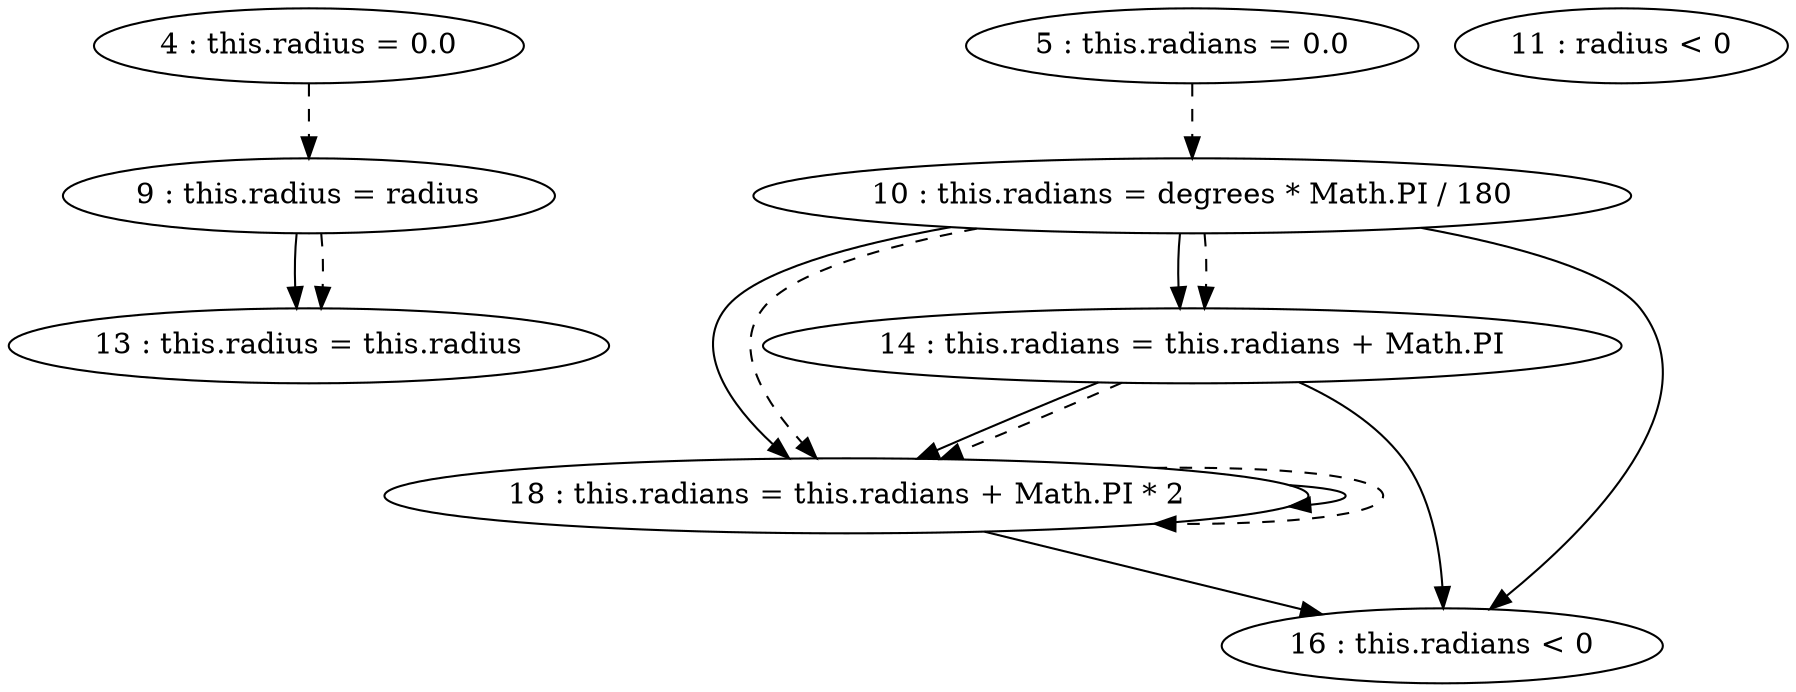 digraph G {
"4 : this.radius = 0.0"
"4 : this.radius = 0.0" -> "9 : this.radius = radius" [style=dashed]
"5 : this.radians = 0.0"
"5 : this.radians = 0.0" -> "10 : this.radians = degrees * Math.PI / 180" [style=dashed]
"9 : this.radius = radius"
"9 : this.radius = radius" -> "13 : this.radius = this.radius"
"9 : this.radius = radius" -> "13 : this.radius = this.radius" [style=dashed]
"10 : this.radians = degrees * Math.PI / 180"
"10 : this.radians = degrees * Math.PI / 180" -> "18 : this.radians = this.radians + Math.PI * 2"
"10 : this.radians = degrees * Math.PI / 180" -> "14 : this.radians = this.radians + Math.PI"
"10 : this.radians = degrees * Math.PI / 180" -> "16 : this.radians < 0"
"10 : this.radians = degrees * Math.PI / 180" -> "18 : this.radians = this.radians + Math.PI * 2" [style=dashed]
"10 : this.radians = degrees * Math.PI / 180" -> "14 : this.radians = this.radians + Math.PI" [style=dashed]
"11 : radius < 0"
"13 : this.radius = this.radius"
"14 : this.radians = this.radians + Math.PI"
"14 : this.radians = this.radians + Math.PI" -> "18 : this.radians = this.radians + Math.PI * 2"
"14 : this.radians = this.radians + Math.PI" -> "16 : this.radians < 0"
"14 : this.radians = this.radians + Math.PI" -> "18 : this.radians = this.radians + Math.PI * 2" [style=dashed]
"16 : this.radians < 0"
"18 : this.radians = this.radians + Math.PI * 2"
"18 : this.radians = this.radians + Math.PI * 2" -> "18 : this.radians = this.radians + Math.PI * 2"
"18 : this.radians = this.radians + Math.PI * 2" -> "16 : this.radians < 0"
"18 : this.radians = this.radians + Math.PI * 2" -> "18 : this.radians = this.radians + Math.PI * 2" [style=dashed]
"16 : this.radians < 0"
}